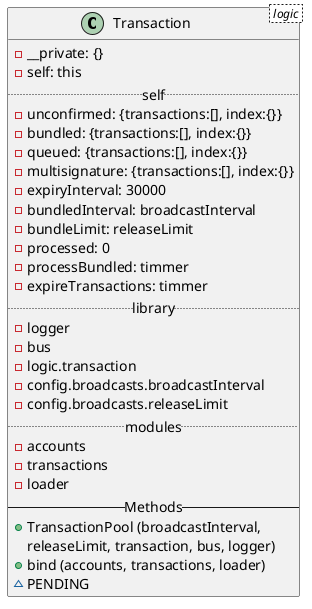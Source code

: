 @startuml
class Transaction < logic > {
  - __private: {}
  - self: this
  .. self ..
  - unconfirmed: {transactions:[], index:{}}
  - bundled: {transactions:[], index:{}}
  - queued: {transactions:[], index:{}}
  - multisignature: {transactions:[], index:{}}
  - expiryInterval: 30000
  - bundledInterval: broadcastInterval
  - bundleLimit: releaseLimit
  - processed: 0
  - processBundled: timmer
  - expireTransactions: timmer
  .. library ..
  - logger
  - bus
  - logic.transaction
  - config.broadcasts.broadcastInterval
  - config.broadcasts.releaseLimit
  .. modules ..
  - accounts
  - transactions
  - loader
  -- Methods --
  + TransactionPool (broadcastInterval,
  releaseLimit, transaction, bus, logger)
  + bind (accounts, transactions, loader)
  ~ PENDING
}
@endtuml
